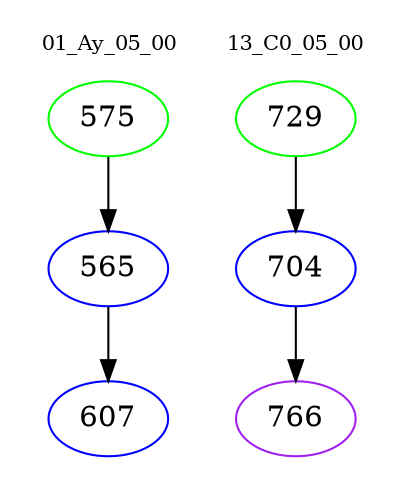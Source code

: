 digraph{
subgraph cluster_0 {
color = white
label = "01_Ay_05_00";
fontsize=10;
T0_575 [label="575", color="green"]
T0_575 -> T0_565 [color="black"]
T0_565 [label="565", color="blue"]
T0_565 -> T0_607 [color="black"]
T0_607 [label="607", color="blue"]
}
subgraph cluster_1 {
color = white
label = "13_C0_05_00";
fontsize=10;
T1_729 [label="729", color="green"]
T1_729 -> T1_704 [color="black"]
T1_704 [label="704", color="blue"]
T1_704 -> T1_766 [color="black"]
T1_766 [label="766", color="purple"]
}
}
